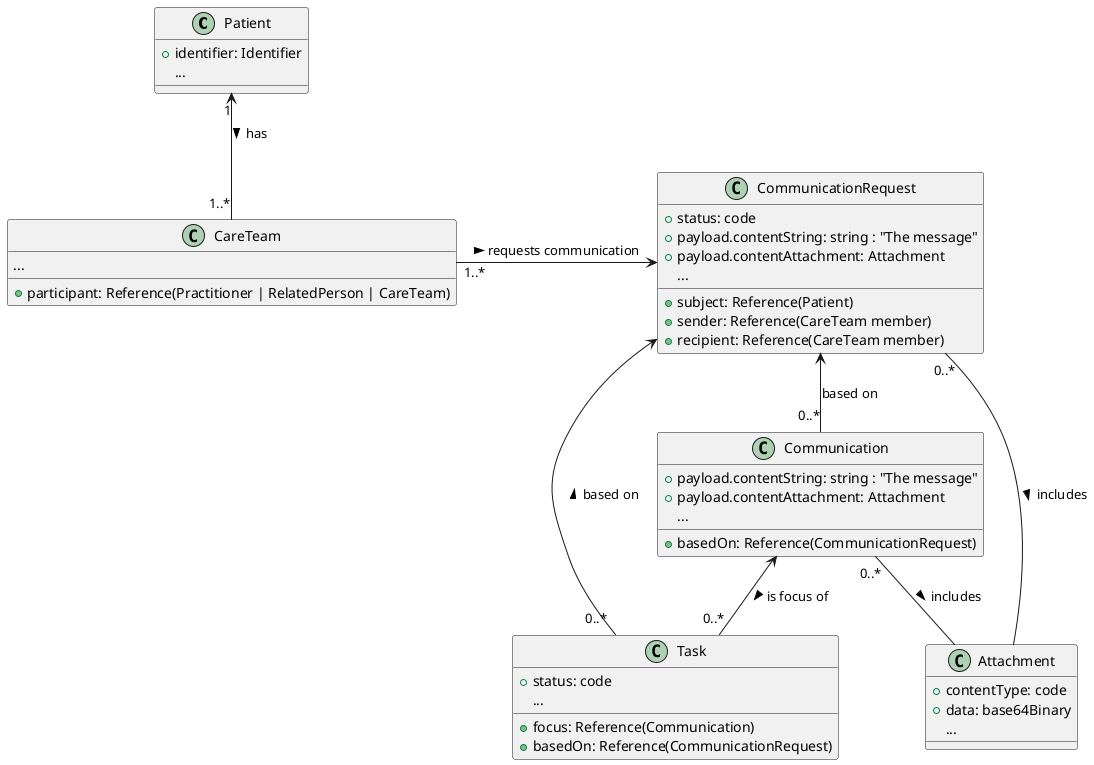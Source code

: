 @startuml
!define RECTANGLE class

RECTANGLE Patient {
  +identifier: Identifier
  ...
}

RECTANGLE CareTeam {
  +participant: Reference(Practitioner | RelatedPerson | CareTeam)
  ...
}

RECTANGLE CommunicationRequest {
  +status: code
  +subject: Reference(Patient)
  +sender: Reference(CareTeam member)
  +recipient: Reference(CareTeam member)
  +payload.contentString: string : "The message"
  +payload.contentAttachment: Attachment
  ...
}

RECTANGLE Communication {
  +basedOn: Reference(CommunicationRequest)
  +payload.contentString: string : "The message"
  +payload.contentAttachment: Attachment
  ...
}

RECTANGLE Task {
  +status: code
  +focus: Reference(Communication)
  +basedOn: Reference(CommunicationRequest)
  ...
}

RECTANGLE Attachment {
  +contentType: code
  +data: base64Binary
  ...
}

Patient "1" <-- "1..*" CareTeam : has >
CareTeam "1..*" -right-> CommunicationRequest : requests communication >
CommunicationRequest <-- "0..*" Communication : based on
Communication <-- "0..*" Task : is focus of >
CommunicationRequest "0..*" -- Attachment : includes >
Communication "0..*" -- Attachment : includes >
Task "0..*" -right-> CommunicationRequest : based on >
@enduml
